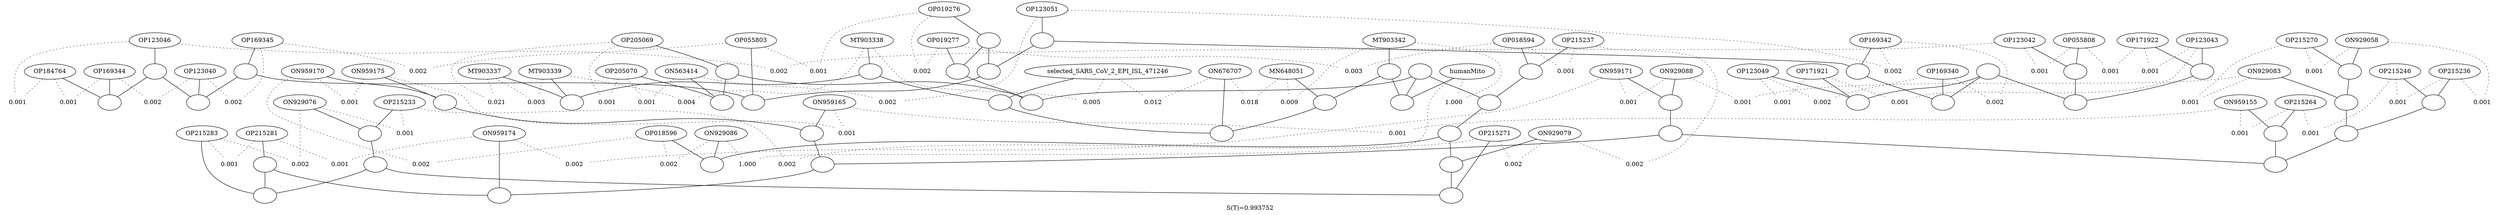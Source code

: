 graph "tree" {
label="S(T)=0.993752";
0 [label="OP123046"];
1 [label="OP215233"];
2 [label="ON959171"];
3 [label="OP215264"];
4 [label="OP205070"];
5 [label="OP123049"];
6 [label="OP123040"];
7 [label="MT903339"];
8 [label="OP123043"];
9 [label="ON959155"];
10 [label="OP169342"];
11 [label="OP055808"];
12 [label="ON959174"];
13 [label="OP123051"];
14 [label="MT903342"];
15 [label="OP205069"];
16 [label="OP215270"];
17 [label="OP018596"];
18 [label="OP018594"];
19 [label="OP215237"];
20 [label="OP215236"];
21 [label="OP019276"];
22 [label="OP123042"];
23 [label="ON959175"];
24 [label="ON929086"];
25 [label="OP215246"];
26 [label="OP215271"];
27 [label="ON676707"];
28 [label="ON563414"];
29 [label="MN648051"];
30 [label="ON959170"];
31 [label="ON929079"];
32 [label="selected_SARS_CoV_2_EPI_ISL_471246"];
33 [label="ON929058"];
34 [label="OP019277"];
35 [label="MT903338"];
36 [label="OP055803"];
37 [label="OP171922"];
38 [label="OP184764"];
39 [label="OP169345"];
40 [label="OP169344"];
41 [label="humanMito"];
42 [label="ON929088"];
43 [label="MT903337"];
44 [label="OP215283"];
45 [label="OP169340"];
46 [label="ON959165"];
47 [label="OP171921"];
48 [label="ON929083"];
49 [label="ON929076"];
50 [label="OP215281"];
51 [label=""];
52 [label=""];
53 [label=""];
54 [label=""];
55 [label=""];
56 [label=""];
57 [label=""];
58 [label=""];
59 [label=""];
60 [label=""];
61 [label=""];
62 [label=""];
63 [label=""];
64 [label=""];
65 [label=""];
66 [label=""];
67 [label=""];
68 [label=""];
69 [label=""];
70 [label=""];
71 [label=""];
72 [label=""];
73 [label=""];
74 [label=""];
75 [label=""];
76 [label=""];
77 [label=""];
78 [label=""];
79 [label=""];
80 [label=""];
81 [label=""];
82 [label=""];
83 [label=""];
84 [label=""];
85 [label=""];
86 [label=""];
87 [label=""];
88 [label=""];
89 [label=""];
90 [label=""];
91 [label=""];
92 [label=""];
93 [label=""];
94 [label=""];
95 [label=""];
96 [label=""];
97 [label=""];
98 [label=""];
99 [label=""];
0 -- 69 [weight="2"];
1 -- 75 [weight="2"];
2 -- 55 [weight="2"];
3 -- 81 [weight="2"];
4 -- 92 [weight="2"];
5 -- 83 [weight="2"];
6 -- 88 [weight="2"];
7 -- 63 [weight="2"];
8 -- 65 [weight="2"];
9 -- 81 [weight="2"];
10 -- 70 [weight="2"];
11 -- 73 [weight="2"];
12 -- 89 [weight="2"];
13 -- 57 [weight="2"];
14 -- 79 [weight="2"];
15 -- 68 [weight="2"];
16 -- 53 [weight="2"];
17 -- 91 [weight="2"];
18 -- 54 [weight="2"];
19 -- 54 [weight="2"];
20 -- 66 [weight="2"];
21 -- 51 [weight="2"];
22 -- 73 [weight="2"];
23 -- 74 [weight="2"];
24 -- 91 [weight="2"];
25 -- 66 [weight="2"];
26 -- 93 [weight="2"];
27 -- 94 [weight="2"];
28 -- 92 [weight="2"];
29 -- 86 [weight="2"];
30 -- 74 [weight="2"];
31 -- 82 [weight="2"];
32 -- 80 [weight="2"];
33 -- 53 [weight="2"];
34 -- 67 [weight="2"];
35 -- 52 [weight="2"];
36 -- 84 [weight="2"];
37 -- 65 [weight="2"];
38 -- 87 [weight="2"];
39 -- 56 [weight="2"];
40 -- 87 [weight="2"];
41 -- 95 [weight="2"];
42 -- 55 [weight="2"];
43 -- 63 [weight="2"];
44 -- 97 [weight="2"];
45 -- 96 [weight="2"];
46 -- 76 [weight="2"];
47 -- 83 [weight="2"];
48 -- 60 [weight="2"];
49 -- 75 [weight="2"];
50 -- 61 [weight="2"];
51 -- 67 [weight="2"];
51 -- 72 [weight="2"];
52 -- 63 [weight="2"];
52 -- 80 [weight="2"];
53 -- 60 [weight="2"];
54 -- 62 [weight="2"];
55 -- 58 [weight="2"];
56 -- 84 [weight="2"];
56 -- 88 [weight="2"];
57 -- 70 [weight="2"];
57 -- 72 [weight="2"];
58 -- 78 [weight="2"];
58 -- 99 [weight="2"];
59 -- 62 [weight="2"];
59 -- 90 [weight="2"];
59 -- 95 [weight="2"];
60 -- 71 [weight="2"];
61 -- 89 [weight="2"];
61 -- 97 [weight="2"];
62 -- 77 [weight="2"];
64 -- 83 [weight="2"];
64 -- 96 [weight="2"];
64 -- 98 [weight="2"];
65 -- 98 [weight="2"];
66 -- 71 [weight="2"];
67 -- 90 [weight="2"];
68 -- 90 [weight="2"];
68 -- 92 [weight="2"];
69 -- 87 [weight="2"];
69 -- 88 [weight="2"];
70 -- 96 [weight="2"];
71 -- 99 [weight="2"];
72 -- 84 [weight="2"];
73 -- 98 [weight="2"];
74 -- 76 [weight="2"];
75 -- 85 [weight="2"];
76 -- 78 [weight="2"];
77 -- 82 [weight="2"];
77 -- 91 [weight="2"];
78 -- 89 [weight="2"];
79 -- 86 [weight="2"];
79 -- 95 [weight="2"];
80 -- 94 [weight="2"];
81 -- 99 [weight="2"];
82 -- 93 [weight="2"];
85 -- 93 [weight="2"];
85 -- 97 [weight="2"];
86 -- 94 [weight="2"];
0 -- 10100 [style="dotted"];
22 -- 10100 [style="dotted"];
10100 [label="0.002",color="white"];
22 -- 10101 [style="dotted"];
11 -- 10101 [style="dotted"];
10101 [label="0.001",color="white"];
11 -- 10102 [style="dotted"];
37 -- 10102 [style="dotted"];
10102 [label="0.001",color="white"];
37 -- 10103 [style="dotted"];
8 -- 10103 [style="dotted"];
10103 [label="0.001",color="white"];
8 -- 10104 [style="dotted"];
47 -- 10104 [style="dotted"];
10104 [label="0.001",color="white"];
47 -- 10105 [style="dotted"];
5 -- 10105 [style="dotted"];
10105 [label="0.001",color="white"];
5 -- 10106 [style="dotted"];
45 -- 10106 [style="dotted"];
10106 [label="0.002",color="white"];
45 -- 10107 [style="dotted"];
10 -- 10107 [style="dotted"];
10107 [label="0.002",color="white"];
10 -- 10108 [style="dotted"];
13 -- 10108 [style="dotted"];
10108 [label="0.002",color="white"];
13 -- 10109 [style="dotted"];
28 -- 10109 [style="dotted"];
10109 [label="0.002",color="white"];
28 -- 10110 [style="dotted"];
4 -- 10110 [style="dotted"];
10110 [label="0.001",color="white"];
4 -- 10111 [style="dotted"];
15 -- 10111 [style="dotted"];
10111 [label="0.001",color="white"];
15 -- 10112 [style="dotted"];
43 -- 10112 [style="dotted"];
10112 [label="0.021",color="white"];
43 -- 10113 [style="dotted"];
7 -- 10113 [style="dotted"];
10113 [label="0.003",color="white"];
7 -- 10114 [style="dotted"];
35 -- 10114 [style="dotted"];
10114 [label="0.004",color="white"];
35 -- 10115 [style="dotted"];
32 -- 10115 [style="dotted"];
10115 [label="0.005",color="white"];
32 -- 10116 [style="dotted"];
27 -- 10116 [style="dotted"];
10116 [label="0.012",color="white"];
27 -- 10117 [style="dotted"];
29 -- 10117 [style="dotted"];
10117 [label="0.018",color="white"];
29 -- 10118 [style="dotted"];
14 -- 10118 [style="dotted"];
10118 [label="0.009",color="white"];
14 -- 10119 [style="dotted"];
41 -- 10119 [style="dotted"];
10119 [label="1.000",color="white"];
41 -- 10120 [style="dotted"];
24 -- 10120 [style="dotted"];
10120 [label="1.000",color="white"];
24 -- 10121 [style="dotted"];
17 -- 10121 [style="dotted"];
10121 [label="0.002",color="white"];
17 -- 10122 [style="dotted"];
30 -- 10122 [style="dotted"];
10122 [label="0.002",color="white"];
30 -- 10123 [style="dotted"];
23 -- 10123 [style="dotted"];
10123 [label="0.001",color="white"];
23 -- 10124 [style="dotted"];
46 -- 10124 [style="dotted"];
10124 [label="0.001",color="white"];
46 -- 10125 [style="dotted"];
9 -- 10125 [style="dotted"];
10125 [label="0.001",color="white"];
9 -- 10126 [style="dotted"];
3 -- 10126 [style="dotted"];
10126 [label="0.001",color="white"];
3 -- 10127 [style="dotted"];
25 -- 10127 [style="dotted"];
10127 [label="0.001",color="white"];
25 -- 10128 [style="dotted"];
20 -- 10128 [style="dotted"];
10128 [label="0.001",color="white"];
20 -- 10129 [style="dotted"];
33 -- 10129 [style="dotted"];
10129 [label="0.001",color="white"];
33 -- 10130 [style="dotted"];
16 -- 10130 [style="dotted"];
10130 [label="0.001",color="white"];
16 -- 10131 [style="dotted"];
48 -- 10131 [style="dotted"];
10131 [label="0.001",color="white"];
48 -- 10132 [style="dotted"];
42 -- 10132 [style="dotted"];
10132 [label="0.001",color="white"];
42 -- 10133 [style="dotted"];
2 -- 10133 [style="dotted"];
10133 [label="0.001",color="white"];
2 -- 10134 [style="dotted"];
12 -- 10134 [style="dotted"];
10134 [label="0.002",color="white"];
12 -- 10135 [style="dotted"];
50 -- 10135 [style="dotted"];
10135 [label="0.001",color="white"];
50 -- 10136 [style="dotted"];
44 -- 10136 [style="dotted"];
10136 [label="0.001",color="white"];
44 -- 10137 [style="dotted"];
49 -- 10137 [style="dotted"];
10137 [label="0.002",color="white"];
49 -- 10138 [style="dotted"];
1 -- 10138 [style="dotted"];
10138 [label="0.001",color="white"];
1 -- 10139 [style="dotted"];
26 -- 10139 [style="dotted"];
10139 [label="0.002",color="white"];
26 -- 10140 [style="dotted"];
31 -- 10140 [style="dotted"];
10140 [label="0.002",color="white"];
31 -- 10141 [style="dotted"];
19 -- 10141 [style="dotted"];
10141 [label="0.002",color="white"];
19 -- 10142 [style="dotted"];
18 -- 10142 [style="dotted"];
10142 [label="0.001",color="white"];
18 -- 10143 [style="dotted"];
34 -- 10143 [style="dotted"];
10143 [label="0.003",color="white"];
34 -- 10144 [style="dotted"];
21 -- 10144 [style="dotted"];
10144 [label="0.002",color="white"];
21 -- 10145 [style="dotted"];
36 -- 10145 [style="dotted"];
10145 [label="0.001",color="white"];
36 -- 10146 [style="dotted"];
39 -- 10146 [style="dotted"];
10146 [label="0.002",color="white"];
39 -- 10147 [style="dotted"];
6 -- 10147 [style="dotted"];
10147 [label="0.002",color="white"];
6 -- 10148 [style="dotted"];
40 -- 10148 [style="dotted"];
10148 [label="0.002",color="white"];
40 -- 10149 [style="dotted"];
38 -- 10149 [style="dotted"];
10149 [label="0.001",color="white"];
38 -- 10150 [style="dotted"];
0 -- 10150 [style="dotted"];
10150 [label="0.001",color="white"];
}
